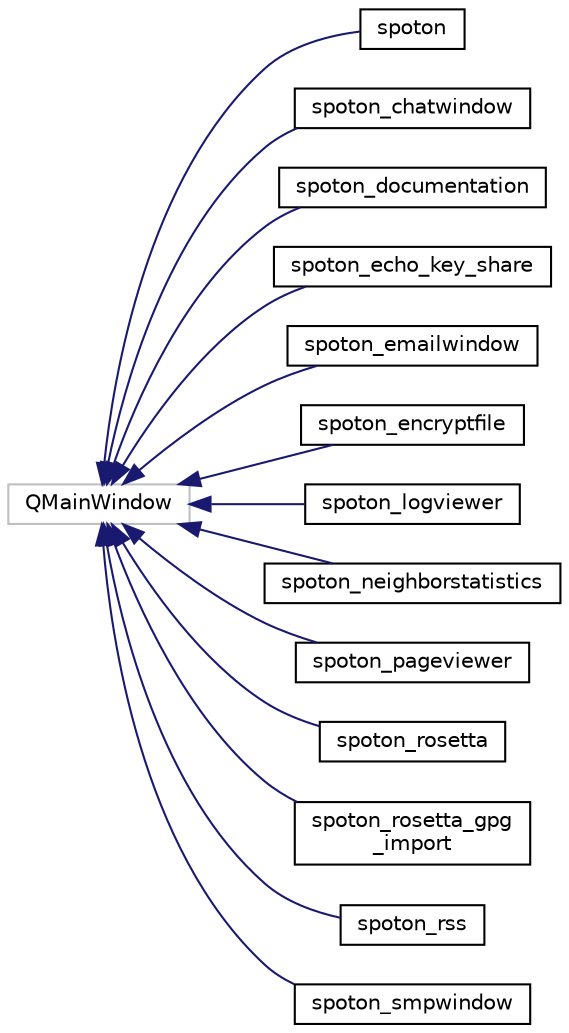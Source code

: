 digraph "Graphical Class Hierarchy"
{
 // LATEX_PDF_SIZE
  edge [fontname="Helvetica",fontsize="10",labelfontname="Helvetica",labelfontsize="10"];
  node [fontname="Helvetica",fontsize="10",shape=record];
  rankdir="LR";
  Node56 [label="QMainWindow",height=0.2,width=0.4,color="grey75", fillcolor="white", style="filled",tooltip=" "];
  Node56 -> Node0 [dir="back",color="midnightblue",fontsize="10",style="solid",fontname="Helvetica"];
  Node0 [label="spoton",height=0.2,width=0.4,color="black", fillcolor="white", style="filled",URL="$classspoton.html",tooltip=" "];
  Node56 -> Node58 [dir="back",color="midnightblue",fontsize="10",style="solid",fontname="Helvetica"];
  Node58 [label="spoton_chatwindow",height=0.2,width=0.4,color="black", fillcolor="white", style="filled",URL="$classspoton__chatwindow.html",tooltip=" "];
  Node56 -> Node59 [dir="back",color="midnightblue",fontsize="10",style="solid",fontname="Helvetica"];
  Node59 [label="spoton_documentation",height=0.2,width=0.4,color="black", fillcolor="white", style="filled",URL="$classspoton__documentation.html",tooltip=" "];
  Node56 -> Node60 [dir="back",color="midnightblue",fontsize="10",style="solid",fontname="Helvetica"];
  Node60 [label="spoton_echo_key_share",height=0.2,width=0.4,color="black", fillcolor="white", style="filled",URL="$classspoton__echo__key__share.html",tooltip=" "];
  Node56 -> Node61 [dir="back",color="midnightblue",fontsize="10",style="solid",fontname="Helvetica"];
  Node61 [label="spoton_emailwindow",height=0.2,width=0.4,color="black", fillcolor="white", style="filled",URL="$classspoton__emailwindow.html",tooltip=" "];
  Node56 -> Node62 [dir="back",color="midnightblue",fontsize="10",style="solid",fontname="Helvetica"];
  Node62 [label="spoton_encryptfile",height=0.2,width=0.4,color="black", fillcolor="white", style="filled",URL="$classspoton__encryptfile.html",tooltip=" "];
  Node56 -> Node63 [dir="back",color="midnightblue",fontsize="10",style="solid",fontname="Helvetica"];
  Node63 [label="spoton_logviewer",height=0.2,width=0.4,color="black", fillcolor="white", style="filled",URL="$classspoton__logviewer.html",tooltip=" "];
  Node56 -> Node64 [dir="back",color="midnightblue",fontsize="10",style="solid",fontname="Helvetica"];
  Node64 [label="spoton_neighborstatistics",height=0.2,width=0.4,color="black", fillcolor="white", style="filled",URL="$classspoton__neighborstatistics.html",tooltip=" "];
  Node56 -> Node65 [dir="back",color="midnightblue",fontsize="10",style="solid",fontname="Helvetica"];
  Node65 [label="spoton_pageviewer",height=0.2,width=0.4,color="black", fillcolor="white", style="filled",URL="$classspoton__pageviewer.html",tooltip=" "];
  Node56 -> Node66 [dir="back",color="midnightblue",fontsize="10",style="solid",fontname="Helvetica"];
  Node66 [label="spoton_rosetta",height=0.2,width=0.4,color="black", fillcolor="white", style="filled",URL="$classspoton__rosetta.html",tooltip=" "];
  Node56 -> Node67 [dir="back",color="midnightblue",fontsize="10",style="solid",fontname="Helvetica"];
  Node67 [label="spoton_rosetta_gpg\l_import",height=0.2,width=0.4,color="black", fillcolor="white", style="filled",URL="$classspoton__rosetta__gpg__import.html",tooltip=" "];
  Node56 -> Node68 [dir="back",color="midnightblue",fontsize="10",style="solid",fontname="Helvetica"];
  Node68 [label="spoton_rss",height=0.2,width=0.4,color="black", fillcolor="white", style="filled",URL="$classspoton__rss.html",tooltip=" "];
  Node56 -> Node69 [dir="back",color="midnightblue",fontsize="10",style="solid",fontname="Helvetica"];
  Node69 [label="spoton_smpwindow",height=0.2,width=0.4,color="black", fillcolor="white", style="filled",URL="$classspoton__smpwindow.html",tooltip=" "];
}
